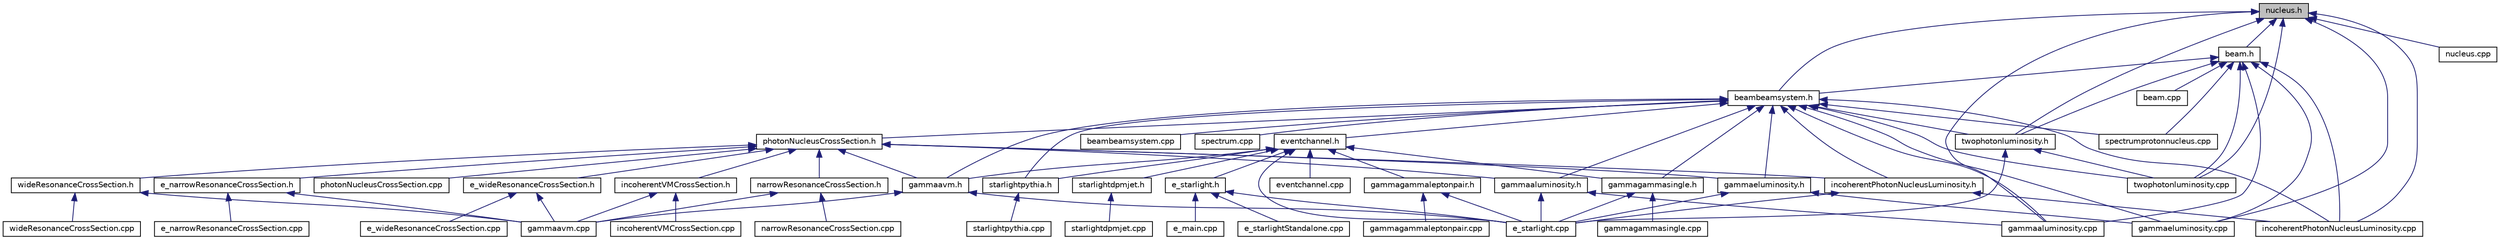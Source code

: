 digraph "nucleus.h"
{
 // LATEX_PDF_SIZE
  bgcolor="transparent";
  edge [fontname="Helvetica",fontsize="10",labelfontname="Helvetica",labelfontsize="10"];
  node [fontname="Helvetica",fontsize="10",shape=record];
  Node2 [label="nucleus.h",height=0.2,width=0.4,color="black", fillcolor="grey75", style="filled", fontcolor="black",tooltip=" "];
  Node2 -> Node3 [dir="back",color="midnightblue",fontsize="10",style="solid",fontname="Helvetica"];
  Node3 [label="beam.h",height=0.2,width=0.4,color="black",URL="$beam_8h.html",tooltip=" "];
  Node3 -> Node4 [dir="back",color="midnightblue",fontsize="10",style="solid",fontname="Helvetica"];
  Node4 [label="beambeamsystem.h",height=0.2,width=0.4,color="black",URL="$beambeamsystem_8h.html",tooltip=" "];
  Node4 -> Node5 [dir="back",color="midnightblue",fontsize="10",style="solid",fontname="Helvetica"];
  Node5 [label="photonNucleusCrossSection.h",height=0.2,width=0.4,color="black",URL="$photonNucleusCrossSection_8h.html",tooltip=" "];
  Node5 -> Node6 [dir="back",color="midnightblue",fontsize="10",style="solid",fontname="Helvetica"];
  Node6 [label="e_narrowResonanceCrossSection.h",height=0.2,width=0.4,color="black",URL="$e__narrowResonanceCrossSection_8h.html",tooltip=" "];
  Node6 -> Node7 [dir="back",color="midnightblue",fontsize="10",style="solid",fontname="Helvetica"];
  Node7 [label="e_narrowResonanceCrossSection.cpp",height=0.2,width=0.4,color="black",URL="$e__narrowResonanceCrossSection_8cpp.html",tooltip=" "];
  Node6 -> Node8 [dir="back",color="midnightblue",fontsize="10",style="solid",fontname="Helvetica"];
  Node8 [label="gammaavm.cpp",height=0.2,width=0.4,color="black",URL="$gammaavm_8cpp.html",tooltip=" "];
  Node5 -> Node9 [dir="back",color="midnightblue",fontsize="10",style="solid",fontname="Helvetica"];
  Node9 [label="e_wideResonanceCrossSection.h",height=0.2,width=0.4,color="black",URL="$e__wideResonanceCrossSection_8h.html",tooltip=" "];
  Node9 -> Node10 [dir="back",color="midnightblue",fontsize="10",style="solid",fontname="Helvetica"];
  Node10 [label="e_wideResonanceCrossSection.cpp",height=0.2,width=0.4,color="black",URL="$e__wideResonanceCrossSection_8cpp.html",tooltip=" "];
  Node9 -> Node8 [dir="back",color="midnightblue",fontsize="10",style="solid",fontname="Helvetica"];
  Node5 -> Node11 [dir="back",color="midnightblue",fontsize="10",style="solid",fontname="Helvetica"];
  Node11 [label="gammaaluminosity.h",height=0.2,width=0.4,color="black",URL="$gammaaluminosity_8h.html",tooltip=" "];
  Node11 -> Node12 [dir="back",color="midnightblue",fontsize="10",style="solid",fontname="Helvetica"];
  Node12 [label="e_starlight.cpp",height=0.2,width=0.4,color="black",URL="$e__starlight_8cpp.html",tooltip=" "];
  Node11 -> Node13 [dir="back",color="midnightblue",fontsize="10",style="solid",fontname="Helvetica"];
  Node13 [label="gammaaluminosity.cpp",height=0.2,width=0.4,color="black",URL="$gammaaluminosity_8cpp.html",tooltip=" "];
  Node5 -> Node14 [dir="back",color="midnightblue",fontsize="10",style="solid",fontname="Helvetica"];
  Node14 [label="gammaavm.h",height=0.2,width=0.4,color="black",URL="$gammaavm_8h.html",tooltip=" "];
  Node14 -> Node12 [dir="back",color="midnightblue",fontsize="10",style="solid",fontname="Helvetica"];
  Node14 -> Node8 [dir="back",color="midnightblue",fontsize="10",style="solid",fontname="Helvetica"];
  Node5 -> Node15 [dir="back",color="midnightblue",fontsize="10",style="solid",fontname="Helvetica"];
  Node15 [label="gammaeluminosity.h",height=0.2,width=0.4,color="black",URL="$gammaeluminosity_8h.html",tooltip=" "];
  Node15 -> Node12 [dir="back",color="midnightblue",fontsize="10",style="solid",fontname="Helvetica"];
  Node15 -> Node16 [dir="back",color="midnightblue",fontsize="10",style="solid",fontname="Helvetica"];
  Node16 [label="gammaeluminosity.cpp",height=0.2,width=0.4,color="black",URL="$gammaeluminosity_8cpp.html",tooltip=" "];
  Node5 -> Node17 [dir="back",color="midnightblue",fontsize="10",style="solid",fontname="Helvetica"];
  Node17 [label="incoherentPhotonNucleusLuminosity.h",height=0.2,width=0.4,color="black",URL="$incoherentPhotonNucleusLuminosity_8h.html",tooltip=" "];
  Node17 -> Node12 [dir="back",color="midnightblue",fontsize="10",style="solid",fontname="Helvetica"];
  Node17 -> Node18 [dir="back",color="midnightblue",fontsize="10",style="solid",fontname="Helvetica"];
  Node18 [label="incoherentPhotonNucleusLuminosity.cpp",height=0.2,width=0.4,color="black",URL="$incoherentPhotonNucleusLuminosity_8cpp.html",tooltip=" "];
  Node5 -> Node19 [dir="back",color="midnightblue",fontsize="10",style="solid",fontname="Helvetica"];
  Node19 [label="incoherentVMCrossSection.h",height=0.2,width=0.4,color="black",URL="$incoherentVMCrossSection_8h.html",tooltip=" "];
  Node19 -> Node8 [dir="back",color="midnightblue",fontsize="10",style="solid",fontname="Helvetica"];
  Node19 -> Node20 [dir="back",color="midnightblue",fontsize="10",style="solid",fontname="Helvetica"];
  Node20 [label="incoherentVMCrossSection.cpp",height=0.2,width=0.4,color="black",URL="$incoherentVMCrossSection_8cpp.html",tooltip=" "];
  Node5 -> Node21 [dir="back",color="midnightblue",fontsize="10",style="solid",fontname="Helvetica"];
  Node21 [label="narrowResonanceCrossSection.h",height=0.2,width=0.4,color="black",URL="$narrowResonanceCrossSection_8h.html",tooltip=" "];
  Node21 -> Node8 [dir="back",color="midnightblue",fontsize="10",style="solid",fontname="Helvetica"];
  Node21 -> Node22 [dir="back",color="midnightblue",fontsize="10",style="solid",fontname="Helvetica"];
  Node22 [label="narrowResonanceCrossSection.cpp",height=0.2,width=0.4,color="black",URL="$narrowResonanceCrossSection_8cpp.html",tooltip=" "];
  Node5 -> Node23 [dir="back",color="midnightblue",fontsize="10",style="solid",fontname="Helvetica"];
  Node23 [label="wideResonanceCrossSection.h",height=0.2,width=0.4,color="black",URL="$wideResonanceCrossSection_8h.html",tooltip=" "];
  Node23 -> Node8 [dir="back",color="midnightblue",fontsize="10",style="solid",fontname="Helvetica"];
  Node23 -> Node24 [dir="back",color="midnightblue",fontsize="10",style="solid",fontname="Helvetica"];
  Node24 [label="wideResonanceCrossSection.cpp",height=0.2,width=0.4,color="black",URL="$wideResonanceCrossSection_8cpp.html",tooltip=" "];
  Node5 -> Node25 [dir="back",color="midnightblue",fontsize="10",style="solid",fontname="Helvetica"];
  Node25 [label="photonNucleusCrossSection.cpp",height=0.2,width=0.4,color="black",URL="$photonNucleusCrossSection_8cpp.html",tooltip=" "];
  Node4 -> Node26 [dir="back",color="midnightblue",fontsize="10",style="solid",fontname="Helvetica"];
  Node26 [label="eventchannel.h",height=0.2,width=0.4,color="black",URL="$eventchannel_8h.html",tooltip=" "];
  Node26 -> Node27 [dir="back",color="midnightblue",fontsize="10",style="solid",fontname="Helvetica"];
  Node27 [label="e_starlight.h",height=0.2,width=0.4,color="black",URL="$e__starlight_8h.html",tooltip=" "];
  Node27 -> Node28 [dir="back",color="midnightblue",fontsize="10",style="solid",fontname="Helvetica"];
  Node28 [label="e_main.cpp",height=0.2,width=0.4,color="black",URL="$e__main_8cpp.html",tooltip=" "];
  Node27 -> Node12 [dir="back",color="midnightblue",fontsize="10",style="solid",fontname="Helvetica"];
  Node27 -> Node29 [dir="back",color="midnightblue",fontsize="10",style="solid",fontname="Helvetica"];
  Node29 [label="e_starlightStandalone.cpp",height=0.2,width=0.4,color="black",URL="$e__starlightStandalone_8cpp.html",tooltip=" "];
  Node26 -> Node14 [dir="back",color="midnightblue",fontsize="10",style="solid",fontname="Helvetica"];
  Node26 -> Node30 [dir="back",color="midnightblue",fontsize="10",style="solid",fontname="Helvetica"];
  Node30 [label="gammagammaleptonpair.h",height=0.2,width=0.4,color="black",URL="$gammagammaleptonpair_8h.html",tooltip=" "];
  Node30 -> Node12 [dir="back",color="midnightblue",fontsize="10",style="solid",fontname="Helvetica"];
  Node30 -> Node31 [dir="back",color="midnightblue",fontsize="10",style="solid",fontname="Helvetica"];
  Node31 [label="gammagammaleptonpair.cpp",height=0.2,width=0.4,color="black",URL="$gammagammaleptonpair_8cpp.html",tooltip=" "];
  Node26 -> Node32 [dir="back",color="midnightblue",fontsize="10",style="solid",fontname="Helvetica"];
  Node32 [label="gammagammasingle.h",height=0.2,width=0.4,color="black",URL="$gammagammasingle_8h.html",tooltip=" "];
  Node32 -> Node12 [dir="back",color="midnightblue",fontsize="10",style="solid",fontname="Helvetica"];
  Node32 -> Node33 [dir="back",color="midnightblue",fontsize="10",style="solid",fontname="Helvetica"];
  Node33 [label="gammagammasingle.cpp",height=0.2,width=0.4,color="black",URL="$gammagammasingle_8cpp.html",tooltip=" "];
  Node26 -> Node34 [dir="back",color="midnightblue",fontsize="10",style="solid",fontname="Helvetica"];
  Node34 [label="starlightdpmjet.h",height=0.2,width=0.4,color="black",URL="$starlightdpmjet_8h.html",tooltip=" "];
  Node34 -> Node35 [dir="back",color="midnightblue",fontsize="10",style="solid",fontname="Helvetica"];
  Node35 [label="starlightdpmjet.cpp",height=0.2,width=0.4,color="black",URL="$starlightdpmjet_8cpp.html",tooltip=" "];
  Node26 -> Node36 [dir="back",color="midnightblue",fontsize="10",style="solid",fontname="Helvetica"];
  Node36 [label="starlightpythia.h",height=0.2,width=0.4,color="black",URL="$starlightpythia_8h.html",tooltip=" "];
  Node36 -> Node37 [dir="back",color="midnightblue",fontsize="10",style="solid",fontname="Helvetica"];
  Node37 [label="starlightpythia.cpp",height=0.2,width=0.4,color="black",URL="$starlightpythia_8cpp.html",tooltip=" "];
  Node26 -> Node12 [dir="back",color="midnightblue",fontsize="10",style="solid",fontname="Helvetica"];
  Node26 -> Node38 [dir="back",color="midnightblue",fontsize="10",style="solid",fontname="Helvetica"];
  Node38 [label="eventchannel.cpp",height=0.2,width=0.4,color="black",URL="$eventchannel_8cpp.html",tooltip=" "];
  Node4 -> Node11 [dir="back",color="midnightblue",fontsize="10",style="solid",fontname="Helvetica"];
  Node4 -> Node14 [dir="back",color="midnightblue",fontsize="10",style="solid",fontname="Helvetica"];
  Node4 -> Node15 [dir="back",color="midnightblue",fontsize="10",style="solid",fontname="Helvetica"];
  Node4 -> Node32 [dir="back",color="midnightblue",fontsize="10",style="solid",fontname="Helvetica"];
  Node4 -> Node17 [dir="back",color="midnightblue",fontsize="10",style="solid",fontname="Helvetica"];
  Node4 -> Node36 [dir="back",color="midnightblue",fontsize="10",style="solid",fontname="Helvetica"];
  Node4 -> Node39 [dir="back",color="midnightblue",fontsize="10",style="solid",fontname="Helvetica"];
  Node39 [label="twophotonluminosity.h",height=0.2,width=0.4,color="black",URL="$twophotonluminosity_8h.html",tooltip=" "];
  Node39 -> Node12 [dir="back",color="midnightblue",fontsize="10",style="solid",fontname="Helvetica"];
  Node39 -> Node40 [dir="back",color="midnightblue",fontsize="10",style="solid",fontname="Helvetica"];
  Node40 [label="twophotonluminosity.cpp",height=0.2,width=0.4,color="black",URL="$twophotonluminosity_8cpp.html",tooltip=" "];
  Node4 -> Node41 [dir="back",color="midnightblue",fontsize="10",style="solid",fontname="Helvetica"];
  Node41 [label="beambeamsystem.cpp",height=0.2,width=0.4,color="black",URL="$beambeamsystem_8cpp.html",tooltip=" "];
  Node4 -> Node13 [dir="back",color="midnightblue",fontsize="10",style="solid",fontname="Helvetica"];
  Node4 -> Node16 [dir="back",color="midnightblue",fontsize="10",style="solid",fontname="Helvetica"];
  Node4 -> Node18 [dir="back",color="midnightblue",fontsize="10",style="solid",fontname="Helvetica"];
  Node4 -> Node42 [dir="back",color="midnightblue",fontsize="10",style="solid",fontname="Helvetica"];
  Node42 [label="spectrum.cpp",height=0.2,width=0.4,color="black",URL="$spectrum_8cpp.html",tooltip=" "];
  Node4 -> Node43 [dir="back",color="midnightblue",fontsize="10",style="solid",fontname="Helvetica"];
  Node43 [label="spectrumprotonnucleus.cpp",height=0.2,width=0.4,color="black",URL="$spectrumprotonnucleus_8cpp.html",tooltip=" "];
  Node4 -> Node40 [dir="back",color="midnightblue",fontsize="10",style="solid",fontname="Helvetica"];
  Node3 -> Node39 [dir="back",color="midnightblue",fontsize="10",style="solid",fontname="Helvetica"];
  Node3 -> Node44 [dir="back",color="midnightblue",fontsize="10",style="solid",fontname="Helvetica"];
  Node44 [label="beam.cpp",height=0.2,width=0.4,color="black",URL="$beam_8cpp.html",tooltip=" "];
  Node3 -> Node13 [dir="back",color="midnightblue",fontsize="10",style="solid",fontname="Helvetica"];
  Node3 -> Node16 [dir="back",color="midnightblue",fontsize="10",style="solid",fontname="Helvetica"];
  Node3 -> Node18 [dir="back",color="midnightblue",fontsize="10",style="solid",fontname="Helvetica"];
  Node3 -> Node43 [dir="back",color="midnightblue",fontsize="10",style="solid",fontname="Helvetica"];
  Node3 -> Node40 [dir="back",color="midnightblue",fontsize="10",style="solid",fontname="Helvetica"];
  Node2 -> Node4 [dir="back",color="midnightblue",fontsize="10",style="solid",fontname="Helvetica"];
  Node2 -> Node39 [dir="back",color="midnightblue",fontsize="10",style="solid",fontname="Helvetica"];
  Node2 -> Node13 [dir="back",color="midnightblue",fontsize="10",style="solid",fontname="Helvetica"];
  Node2 -> Node16 [dir="back",color="midnightblue",fontsize="10",style="solid",fontname="Helvetica"];
  Node2 -> Node18 [dir="back",color="midnightblue",fontsize="10",style="solid",fontname="Helvetica"];
  Node2 -> Node45 [dir="back",color="midnightblue",fontsize="10",style="solid",fontname="Helvetica"];
  Node45 [label="nucleus.cpp",height=0.2,width=0.4,color="black",URL="$nucleus_8cpp.html",tooltip=" "];
  Node2 -> Node40 [dir="back",color="midnightblue",fontsize="10",style="solid",fontname="Helvetica"];
}
